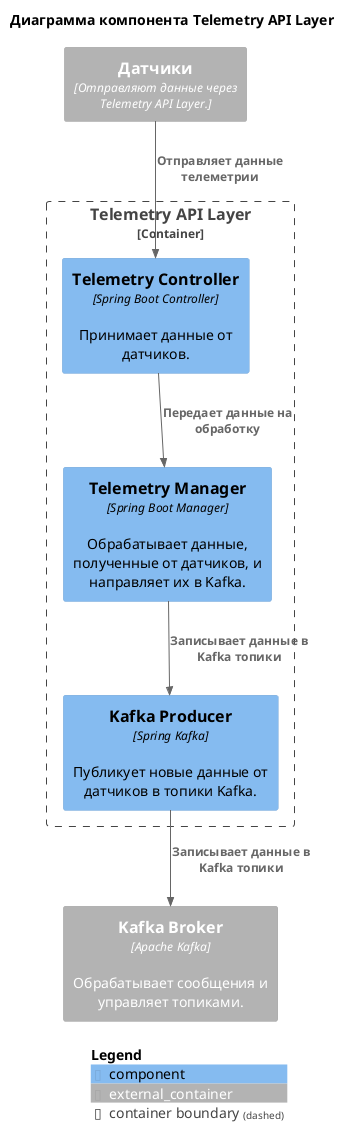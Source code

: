 @startuml
!include <C4/C4_Component>

title Диаграмма компонента Telemetry API Layer

Container_Boundary(telemetryApiLayerContainer, "Telemetry API Layer") {

    Component(telemetryController, "Telemetry Controller", "Spring Boot Controller", "Принимает данные от датчиков.")
    Component(telemetryManager, "Telemetry Manager", "Spring Boot Manager", "Обрабатывает данные, полученные от датчиков, и направляет их в Kafka.")
    Component(kafkaProducer, "Kafka Producer", "Spring Kafka", "Публикует новые данные от датчиков в топики Kafka.")

}

Container_Ext(kafkaBroker, "Kafka Broker", "Apache Kafka", "Обрабатывает сообщения и управляет топиками.")
Container_Ext(sensor, "Датчики", "Отправляют данные через Telemetry API Layer.")

Rel(sensor, telemetryController, "Отправляет данные телеметрии")
Rel(telemetryController, telemetryManager, "Передает данные на обработку")
Rel(telemetryManager, kafkaProducer, "Записывает данные в Kafka топики")
Rel(kafkaProducer, kafkaBroker, "Записывает данные в Kafka топики")

SHOW_LEGEND()
@enduml
